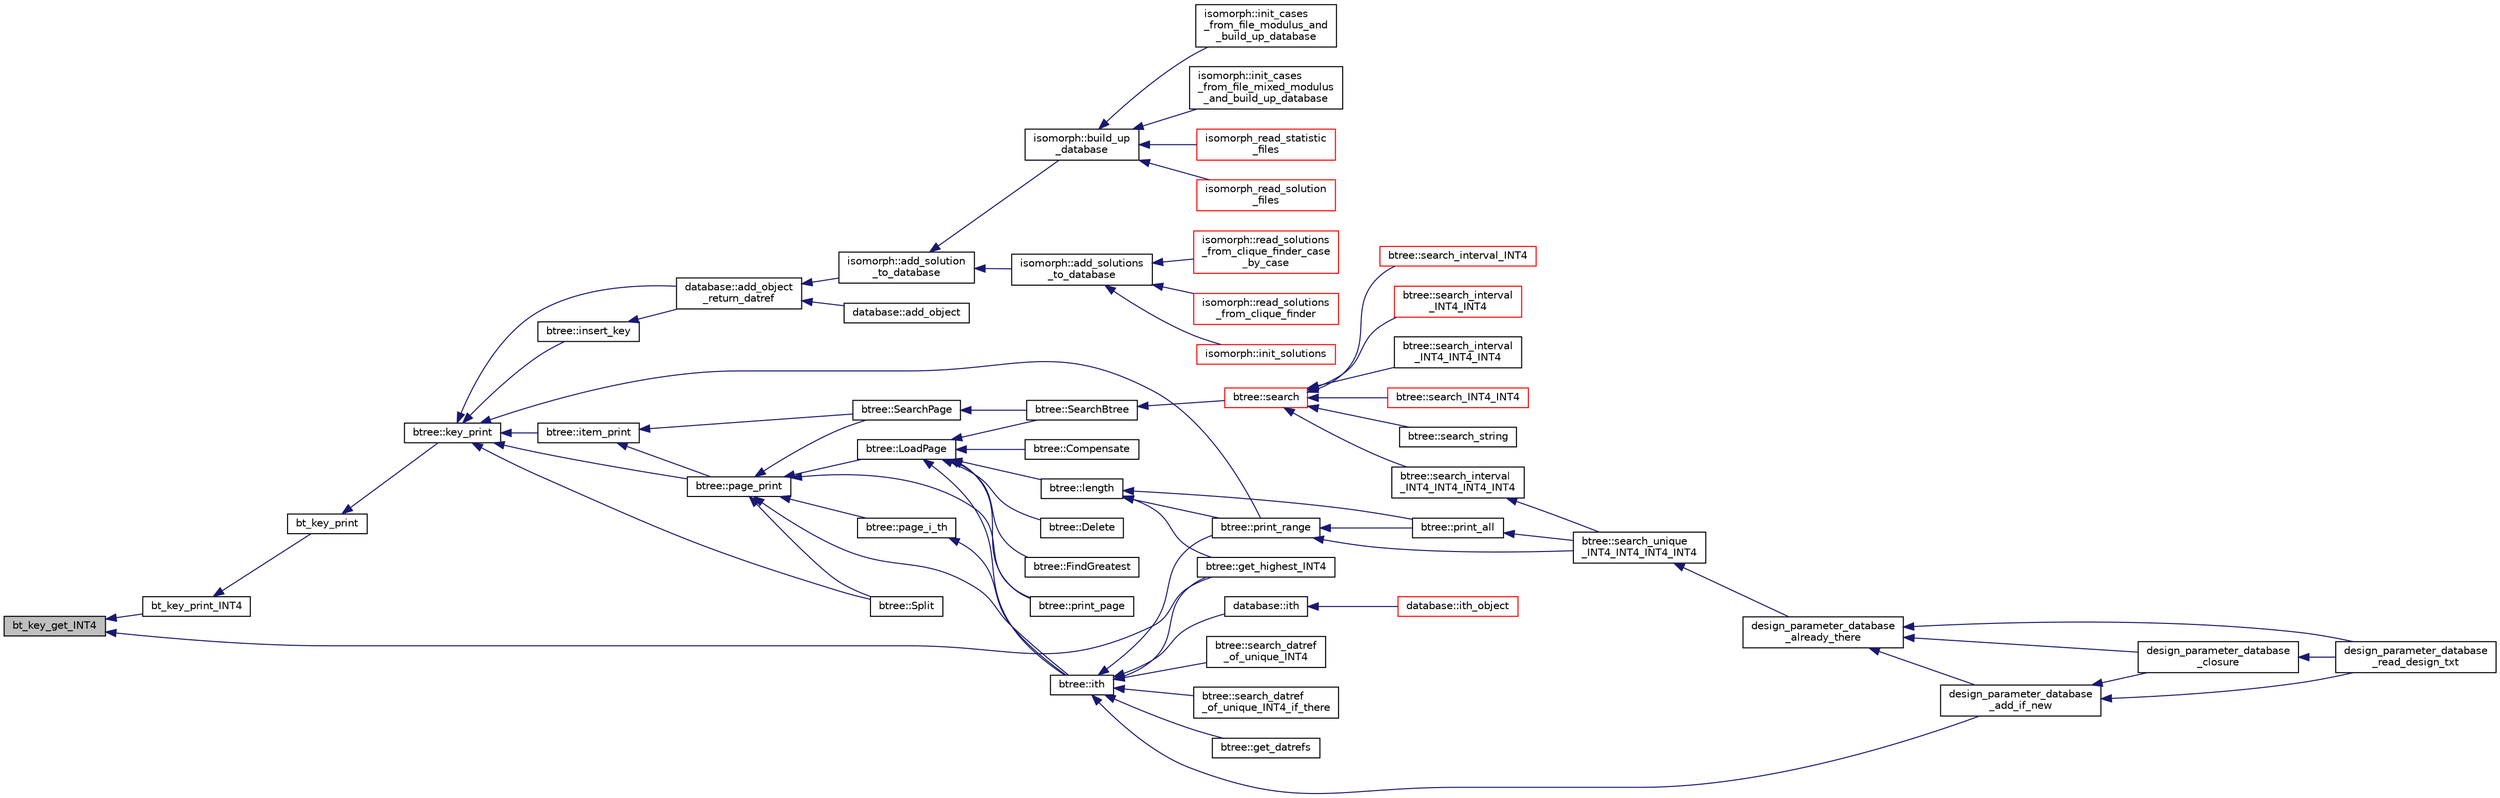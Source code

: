 digraph "bt_key_get_INT4"
{
  edge [fontname="Helvetica",fontsize="10",labelfontname="Helvetica",labelfontsize="10"];
  node [fontname="Helvetica",fontsize="10",shape=record];
  rankdir="LR";
  Node392 [label="bt_key_get_INT4",height=0.2,width=0.4,color="black", fillcolor="grey75", style="filled", fontcolor="black"];
  Node392 -> Node393 [dir="back",color="midnightblue",fontsize="10",style="solid",fontname="Helvetica"];
  Node393 [label="bt_key_print_INT4",height=0.2,width=0.4,color="black", fillcolor="white", style="filled",URL="$d9/d60/discreta_8h.html#ad752d162f10144228c321f41fb5b8bdd"];
  Node393 -> Node394 [dir="back",color="midnightblue",fontsize="10",style="solid",fontname="Helvetica"];
  Node394 [label="bt_key_print",height=0.2,width=0.4,color="black", fillcolor="white", style="filled",URL="$d9/d60/discreta_8h.html#a14b2a3662044cca4e54d45f271c947aa"];
  Node394 -> Node395 [dir="back",color="midnightblue",fontsize="10",style="solid",fontname="Helvetica"];
  Node395 [label="btree::key_print",height=0.2,width=0.4,color="black", fillcolor="white", style="filled",URL="$dd/db0/classbtree.html#a4d527d5afa4891a2fa69fc1a07c48627"];
  Node395 -> Node396 [dir="back",color="midnightblue",fontsize="10",style="solid",fontname="Helvetica"];
  Node396 [label="btree::insert_key",height=0.2,width=0.4,color="black", fillcolor="white", style="filled",URL="$dd/db0/classbtree.html#a379d05419c9f1b786355bb141b278658"];
  Node396 -> Node397 [dir="back",color="midnightblue",fontsize="10",style="solid",fontname="Helvetica"];
  Node397 [label="database::add_object\l_return_datref",height=0.2,width=0.4,color="black", fillcolor="white", style="filled",URL="$db/d72/classdatabase.html#a6b0c2e6ebb9938c57ce826647ed1ad40"];
  Node397 -> Node398 [dir="back",color="midnightblue",fontsize="10",style="solid",fontname="Helvetica"];
  Node398 [label="database::add_object",height=0.2,width=0.4,color="black", fillcolor="white", style="filled",URL="$db/d72/classdatabase.html#a880f60c1d94fff84d0db2b119361fbb6"];
  Node397 -> Node399 [dir="back",color="midnightblue",fontsize="10",style="solid",fontname="Helvetica"];
  Node399 [label="isomorph::add_solution\l_to_database",height=0.2,width=0.4,color="black", fillcolor="white", style="filled",URL="$d3/d5f/classisomorph.html#a18fee606dcd59d50cee898770d01dbc8"];
  Node399 -> Node400 [dir="back",color="midnightblue",fontsize="10",style="solid",fontname="Helvetica"];
  Node400 [label="isomorph::add_solutions\l_to_database",height=0.2,width=0.4,color="black", fillcolor="white", style="filled",URL="$d3/d5f/classisomorph.html#afe502608a65808a0daf63ac05c860e62"];
  Node400 -> Node401 [dir="back",color="midnightblue",fontsize="10",style="solid",fontname="Helvetica"];
  Node401 [label="isomorph::init_solutions",height=0.2,width=0.4,color="red", fillcolor="white", style="filled",URL="$d3/d5f/classisomorph.html#a729746a01bd45d55565d0a11cda9e9a3"];
  Node400 -> Node403 [dir="back",color="midnightblue",fontsize="10",style="solid",fontname="Helvetica"];
  Node403 [label="isomorph::read_solutions\l_from_clique_finder_case\l_by_case",height=0.2,width=0.4,color="red", fillcolor="white", style="filled",URL="$d3/d5f/classisomorph.html#a65bc5ec528f741a1b01cdd606dfed579"];
  Node400 -> Node408 [dir="back",color="midnightblue",fontsize="10",style="solid",fontname="Helvetica"];
  Node408 [label="isomorph::read_solutions\l_from_clique_finder",height=0.2,width=0.4,color="red", fillcolor="white", style="filled",URL="$d3/d5f/classisomorph.html#a14c4ac27b0d97d338e14ac0d183c5c64"];
  Node399 -> Node410 [dir="back",color="midnightblue",fontsize="10",style="solid",fontname="Helvetica"];
  Node410 [label="isomorph::build_up\l_database",height=0.2,width=0.4,color="black", fillcolor="white", style="filled",URL="$d3/d5f/classisomorph.html#a40bea8f733a5855879f927fc73324384"];
  Node410 -> Node411 [dir="back",color="midnightblue",fontsize="10",style="solid",fontname="Helvetica"];
  Node411 [label="isomorph::init_cases\l_from_file_modulus_and\l_build_up_database",height=0.2,width=0.4,color="black", fillcolor="white", style="filled",URL="$d3/d5f/classisomorph.html#a42c6ebeadb51263d8ae8c1bdaae3ebbd"];
  Node410 -> Node412 [dir="back",color="midnightblue",fontsize="10",style="solid",fontname="Helvetica"];
  Node412 [label="isomorph::init_cases\l_from_file_mixed_modulus\l_and_build_up_database",height=0.2,width=0.4,color="black", fillcolor="white", style="filled",URL="$d3/d5f/classisomorph.html#acae208131143734575c088b5f50123f6"];
  Node410 -> Node413 [dir="back",color="midnightblue",fontsize="10",style="solid",fontname="Helvetica"];
  Node413 [label="isomorph_read_statistic\l_files",height=0.2,width=0.4,color="red", fillcolor="white", style="filled",URL="$d4/d7e/isomorph__global_8_c.html#a78a6ee9d7dee4708fc721374bdebfa83"];
  Node410 -> Node414 [dir="back",color="midnightblue",fontsize="10",style="solid",fontname="Helvetica"];
  Node414 [label="isomorph_read_solution\l_files",height=0.2,width=0.4,color="red", fillcolor="white", style="filled",URL="$d4/d7e/isomorph__global_8_c.html#a697da824ab34db5c830530fb3c97df24"];
  Node395 -> Node415 [dir="back",color="midnightblue",fontsize="10",style="solid",fontname="Helvetica"];
  Node415 [label="btree::Split",height=0.2,width=0.4,color="black", fillcolor="white", style="filled",URL="$dd/db0/classbtree.html#a5596bf9f5e2d58fd57683d58c2c267d4"];
  Node395 -> Node416 [dir="back",color="midnightblue",fontsize="10",style="solid",fontname="Helvetica"];
  Node416 [label="btree::print_range",height=0.2,width=0.4,color="black", fillcolor="white", style="filled",URL="$dd/db0/classbtree.html#afdde4b8008679f3c85b24b254a5ffdad"];
  Node416 -> Node417 [dir="back",color="midnightblue",fontsize="10",style="solid",fontname="Helvetica"];
  Node417 [label="btree::search_unique\l_INT4_INT4_INT4_INT4",height=0.2,width=0.4,color="black", fillcolor="white", style="filled",URL="$dd/db0/classbtree.html#a84ca9f7c7d10a5fbf123bf68081519e1"];
  Node417 -> Node418 [dir="back",color="midnightblue",fontsize="10",style="solid",fontname="Helvetica"];
  Node418 [label="design_parameter_database\l_already_there",height=0.2,width=0.4,color="black", fillcolor="white", style="filled",URL="$d9/d60/discreta_8h.html#a1a30451e84e5db071c2b0de9262b9753"];
  Node418 -> Node419 [dir="back",color="midnightblue",fontsize="10",style="solid",fontname="Helvetica"];
  Node419 [label="design_parameter_database\l_add_if_new",height=0.2,width=0.4,color="black", fillcolor="white", style="filled",URL="$d9/d60/discreta_8h.html#afab003d450b51bb6c988b57c3451f535"];
  Node419 -> Node420 [dir="back",color="midnightblue",fontsize="10",style="solid",fontname="Helvetica"];
  Node420 [label="design_parameter_database\l_closure",height=0.2,width=0.4,color="black", fillcolor="white", style="filled",URL="$d9/d60/discreta_8h.html#a311d21856b33e2872f1d686c191b0003"];
  Node420 -> Node421 [dir="back",color="midnightblue",fontsize="10",style="solid",fontname="Helvetica"];
  Node421 [label="design_parameter_database\l_read_design_txt",height=0.2,width=0.4,color="black", fillcolor="white", style="filled",URL="$d9/d60/discreta_8h.html#ac12f39c2d57b543c801c36d26f237ac7"];
  Node419 -> Node421 [dir="back",color="midnightblue",fontsize="10",style="solid",fontname="Helvetica"];
  Node418 -> Node420 [dir="back",color="midnightblue",fontsize="10",style="solid",fontname="Helvetica"];
  Node418 -> Node421 [dir="back",color="midnightblue",fontsize="10",style="solid",fontname="Helvetica"];
  Node416 -> Node422 [dir="back",color="midnightblue",fontsize="10",style="solid",fontname="Helvetica"];
  Node422 [label="btree::print_all",height=0.2,width=0.4,color="black", fillcolor="white", style="filled",URL="$dd/db0/classbtree.html#a34c238b9ff5f8dcdf31948c0abba05ca"];
  Node422 -> Node417 [dir="back",color="midnightblue",fontsize="10",style="solid",fontname="Helvetica"];
  Node395 -> Node423 [dir="back",color="midnightblue",fontsize="10",style="solid",fontname="Helvetica"];
  Node423 [label="btree::page_print",height=0.2,width=0.4,color="black", fillcolor="white", style="filled",URL="$dd/db0/classbtree.html#ae6ffbcdff58a0c738d1a0e27a963da5d"];
  Node423 -> Node424 [dir="back",color="midnightblue",fontsize="10",style="solid",fontname="Helvetica"];
  Node424 [label="btree::LoadPage",height=0.2,width=0.4,color="black", fillcolor="white", style="filled",URL="$dd/db0/classbtree.html#a29d23b8b151b6b793aa1184ca6ccc947"];
  Node424 -> Node425 [dir="back",color="midnightblue",fontsize="10",style="solid",fontname="Helvetica"];
  Node425 [label="btree::SearchBtree",height=0.2,width=0.4,color="black", fillcolor="white", style="filled",URL="$dd/db0/classbtree.html#a6717768edf4de1aad4736c303bcedddd"];
  Node425 -> Node426 [dir="back",color="midnightblue",fontsize="10",style="solid",fontname="Helvetica"];
  Node426 [label="btree::search",height=0.2,width=0.4,color="red", fillcolor="white", style="filled",URL="$dd/db0/classbtree.html#a0aea262fd4da610b2276f7742fc999d5"];
  Node426 -> Node427 [dir="back",color="midnightblue",fontsize="10",style="solid",fontname="Helvetica"];
  Node427 [label="btree::search_string",height=0.2,width=0.4,color="black", fillcolor="white", style="filled",URL="$dd/db0/classbtree.html#a683397734819951c911ba7f5c35c8fac"];
  Node426 -> Node428 [dir="back",color="midnightblue",fontsize="10",style="solid",fontname="Helvetica"];
  Node428 [label="btree::search_interval_INT4",height=0.2,width=0.4,color="red", fillcolor="white", style="filled",URL="$dd/db0/classbtree.html#a8a89cbed12d4ac832d89dcc16dc6dcf2"];
  Node426 -> Node432 [dir="back",color="midnightblue",fontsize="10",style="solid",fontname="Helvetica"];
  Node432 [label="btree::search_interval\l_INT4_INT4",height=0.2,width=0.4,color="red", fillcolor="white", style="filled",URL="$dd/db0/classbtree.html#a3bff689197882a625884b9625495c46f"];
  Node426 -> Node454 [dir="back",color="midnightblue",fontsize="10",style="solid",fontname="Helvetica"];
  Node454 [label="btree::search_interval\l_INT4_INT4_INT4",height=0.2,width=0.4,color="black", fillcolor="white", style="filled",URL="$dd/db0/classbtree.html#a8d53c9c59ac02f36c4c25cc0079c8918"];
  Node426 -> Node455 [dir="back",color="midnightblue",fontsize="10",style="solid",fontname="Helvetica"];
  Node455 [label="btree::search_interval\l_INT4_INT4_INT4_INT4",height=0.2,width=0.4,color="black", fillcolor="white", style="filled",URL="$dd/db0/classbtree.html#a5a22b7f3ea6107cda032f669c00ad3d9"];
  Node455 -> Node417 [dir="back",color="midnightblue",fontsize="10",style="solid",fontname="Helvetica"];
  Node426 -> Node456 [dir="back",color="midnightblue",fontsize="10",style="solid",fontname="Helvetica"];
  Node456 [label="btree::search_INT4_INT4",height=0.2,width=0.4,color="red", fillcolor="white", style="filled",URL="$dd/db0/classbtree.html#a8746bb2cda91692ba57e9a72dde59a23"];
  Node424 -> Node458 [dir="back",color="midnightblue",fontsize="10",style="solid",fontname="Helvetica"];
  Node458 [label="btree::length",height=0.2,width=0.4,color="black", fillcolor="white", style="filled",URL="$dd/db0/classbtree.html#ac75ef7763f81f808bdf266f12d1fa137"];
  Node458 -> Node459 [dir="back",color="midnightblue",fontsize="10",style="solid",fontname="Helvetica"];
  Node459 [label="btree::get_highest_INT4",height=0.2,width=0.4,color="black", fillcolor="white", style="filled",URL="$dd/db0/classbtree.html#a699ad5c8c9d1d516693954e5178be309"];
  Node458 -> Node422 [dir="back",color="midnightblue",fontsize="10",style="solid",fontname="Helvetica"];
  Node458 -> Node416 [dir="back",color="midnightblue",fontsize="10",style="solid",fontname="Helvetica"];
  Node424 -> Node460 [dir="back",color="midnightblue",fontsize="10",style="solid",fontname="Helvetica"];
  Node460 [label="btree::ith",height=0.2,width=0.4,color="black", fillcolor="white", style="filled",URL="$dd/db0/classbtree.html#aba50733eb0d292c2fd103cd6721cc1d6"];
  Node460 -> Node419 [dir="back",color="midnightblue",fontsize="10",style="solid",fontname="Helvetica"];
  Node460 -> Node430 [dir="back",color="midnightblue",fontsize="10",style="solid",fontname="Helvetica"];
  Node430 [label="btree::search_datref\l_of_unique_INT4",height=0.2,width=0.4,color="black", fillcolor="white", style="filled",URL="$dd/db0/classbtree.html#a346c06a9e28986d1e28065fb935eee35"];
  Node460 -> Node431 [dir="back",color="midnightblue",fontsize="10",style="solid",fontname="Helvetica"];
  Node431 [label="btree::search_datref\l_of_unique_INT4_if_there",height=0.2,width=0.4,color="black", fillcolor="white", style="filled",URL="$dd/db0/classbtree.html#afceff3e8dd827e4d687e2a82bed46256"];
  Node460 -> Node459 [dir="back",color="midnightblue",fontsize="10",style="solid",fontname="Helvetica"];
  Node460 -> Node461 [dir="back",color="midnightblue",fontsize="10",style="solid",fontname="Helvetica"];
  Node461 [label="btree::get_datrefs",height=0.2,width=0.4,color="black", fillcolor="white", style="filled",URL="$dd/db0/classbtree.html#a4f8c801758d3fdb0e12cfa8be1bcdd74"];
  Node460 -> Node416 [dir="back",color="midnightblue",fontsize="10",style="solid",fontname="Helvetica"];
  Node460 -> Node462 [dir="back",color="midnightblue",fontsize="10",style="solid",fontname="Helvetica"];
  Node462 [label="database::ith",height=0.2,width=0.4,color="black", fillcolor="white", style="filled",URL="$db/d72/classdatabase.html#af17af33b686cba55558237b04714108f"];
  Node462 -> Node463 [dir="back",color="midnightblue",fontsize="10",style="solid",fontname="Helvetica"];
  Node463 [label="database::ith_object",height=0.2,width=0.4,color="red", fillcolor="white", style="filled",URL="$db/d72/classdatabase.html#a1516bb38a4c846172354291271700d07"];
  Node424 -> Node475 [dir="back",color="midnightblue",fontsize="10",style="solid",fontname="Helvetica"];
  Node475 [label="btree::Delete",height=0.2,width=0.4,color="black", fillcolor="white", style="filled",URL="$dd/db0/classbtree.html#a79bf3a5ba68348f79df3da7875b40228"];
  Node424 -> Node476 [dir="back",color="midnightblue",fontsize="10",style="solid",fontname="Helvetica"];
  Node476 [label="btree::FindGreatest",height=0.2,width=0.4,color="black", fillcolor="white", style="filled",URL="$dd/db0/classbtree.html#a45bbef6d83e3e0ca26448baa2b4ea1c9"];
  Node424 -> Node477 [dir="back",color="midnightblue",fontsize="10",style="solid",fontname="Helvetica"];
  Node477 [label="btree::Compensate",height=0.2,width=0.4,color="black", fillcolor="white", style="filled",URL="$dd/db0/classbtree.html#ae778b7f97622e4511e84b543343b6024"];
  Node424 -> Node478 [dir="back",color="midnightblue",fontsize="10",style="solid",fontname="Helvetica"];
  Node478 [label="btree::print_page",height=0.2,width=0.4,color="black", fillcolor="white", style="filled",URL="$dd/db0/classbtree.html#a844ce0c89c957a300e1e67223252440d"];
  Node423 -> Node479 [dir="back",color="midnightblue",fontsize="10",style="solid",fontname="Helvetica"];
  Node479 [label="btree::SearchPage",height=0.2,width=0.4,color="black", fillcolor="white", style="filled",URL="$dd/db0/classbtree.html#a36608b9c27c8207ddb8f6b5f706ab439"];
  Node479 -> Node425 [dir="back",color="midnightblue",fontsize="10",style="solid",fontname="Helvetica"];
  Node423 -> Node460 [dir="back",color="midnightblue",fontsize="10",style="solid",fontname="Helvetica"];
  Node423 -> Node480 [dir="back",color="midnightblue",fontsize="10",style="solid",fontname="Helvetica"];
  Node480 [label="btree::page_i_th",height=0.2,width=0.4,color="black", fillcolor="white", style="filled",URL="$dd/db0/classbtree.html#a46150b5fbb59f760f6269ce559b38525"];
  Node480 -> Node460 [dir="back",color="midnightblue",fontsize="10",style="solid",fontname="Helvetica"];
  Node423 -> Node415 [dir="back",color="midnightblue",fontsize="10",style="solid",fontname="Helvetica"];
  Node423 -> Node478 [dir="back",color="midnightblue",fontsize="10",style="solid",fontname="Helvetica"];
  Node395 -> Node481 [dir="back",color="midnightblue",fontsize="10",style="solid",fontname="Helvetica"];
  Node481 [label="btree::item_print",height=0.2,width=0.4,color="black", fillcolor="white", style="filled",URL="$dd/db0/classbtree.html#aca05a17e852f911cf7b1a971e7e7ad08"];
  Node481 -> Node479 [dir="back",color="midnightblue",fontsize="10",style="solid",fontname="Helvetica"];
  Node481 -> Node423 [dir="back",color="midnightblue",fontsize="10",style="solid",fontname="Helvetica"];
  Node395 -> Node397 [dir="back",color="midnightblue",fontsize="10",style="solid",fontname="Helvetica"];
  Node392 -> Node459 [dir="back",color="midnightblue",fontsize="10",style="solid",fontname="Helvetica"];
}
